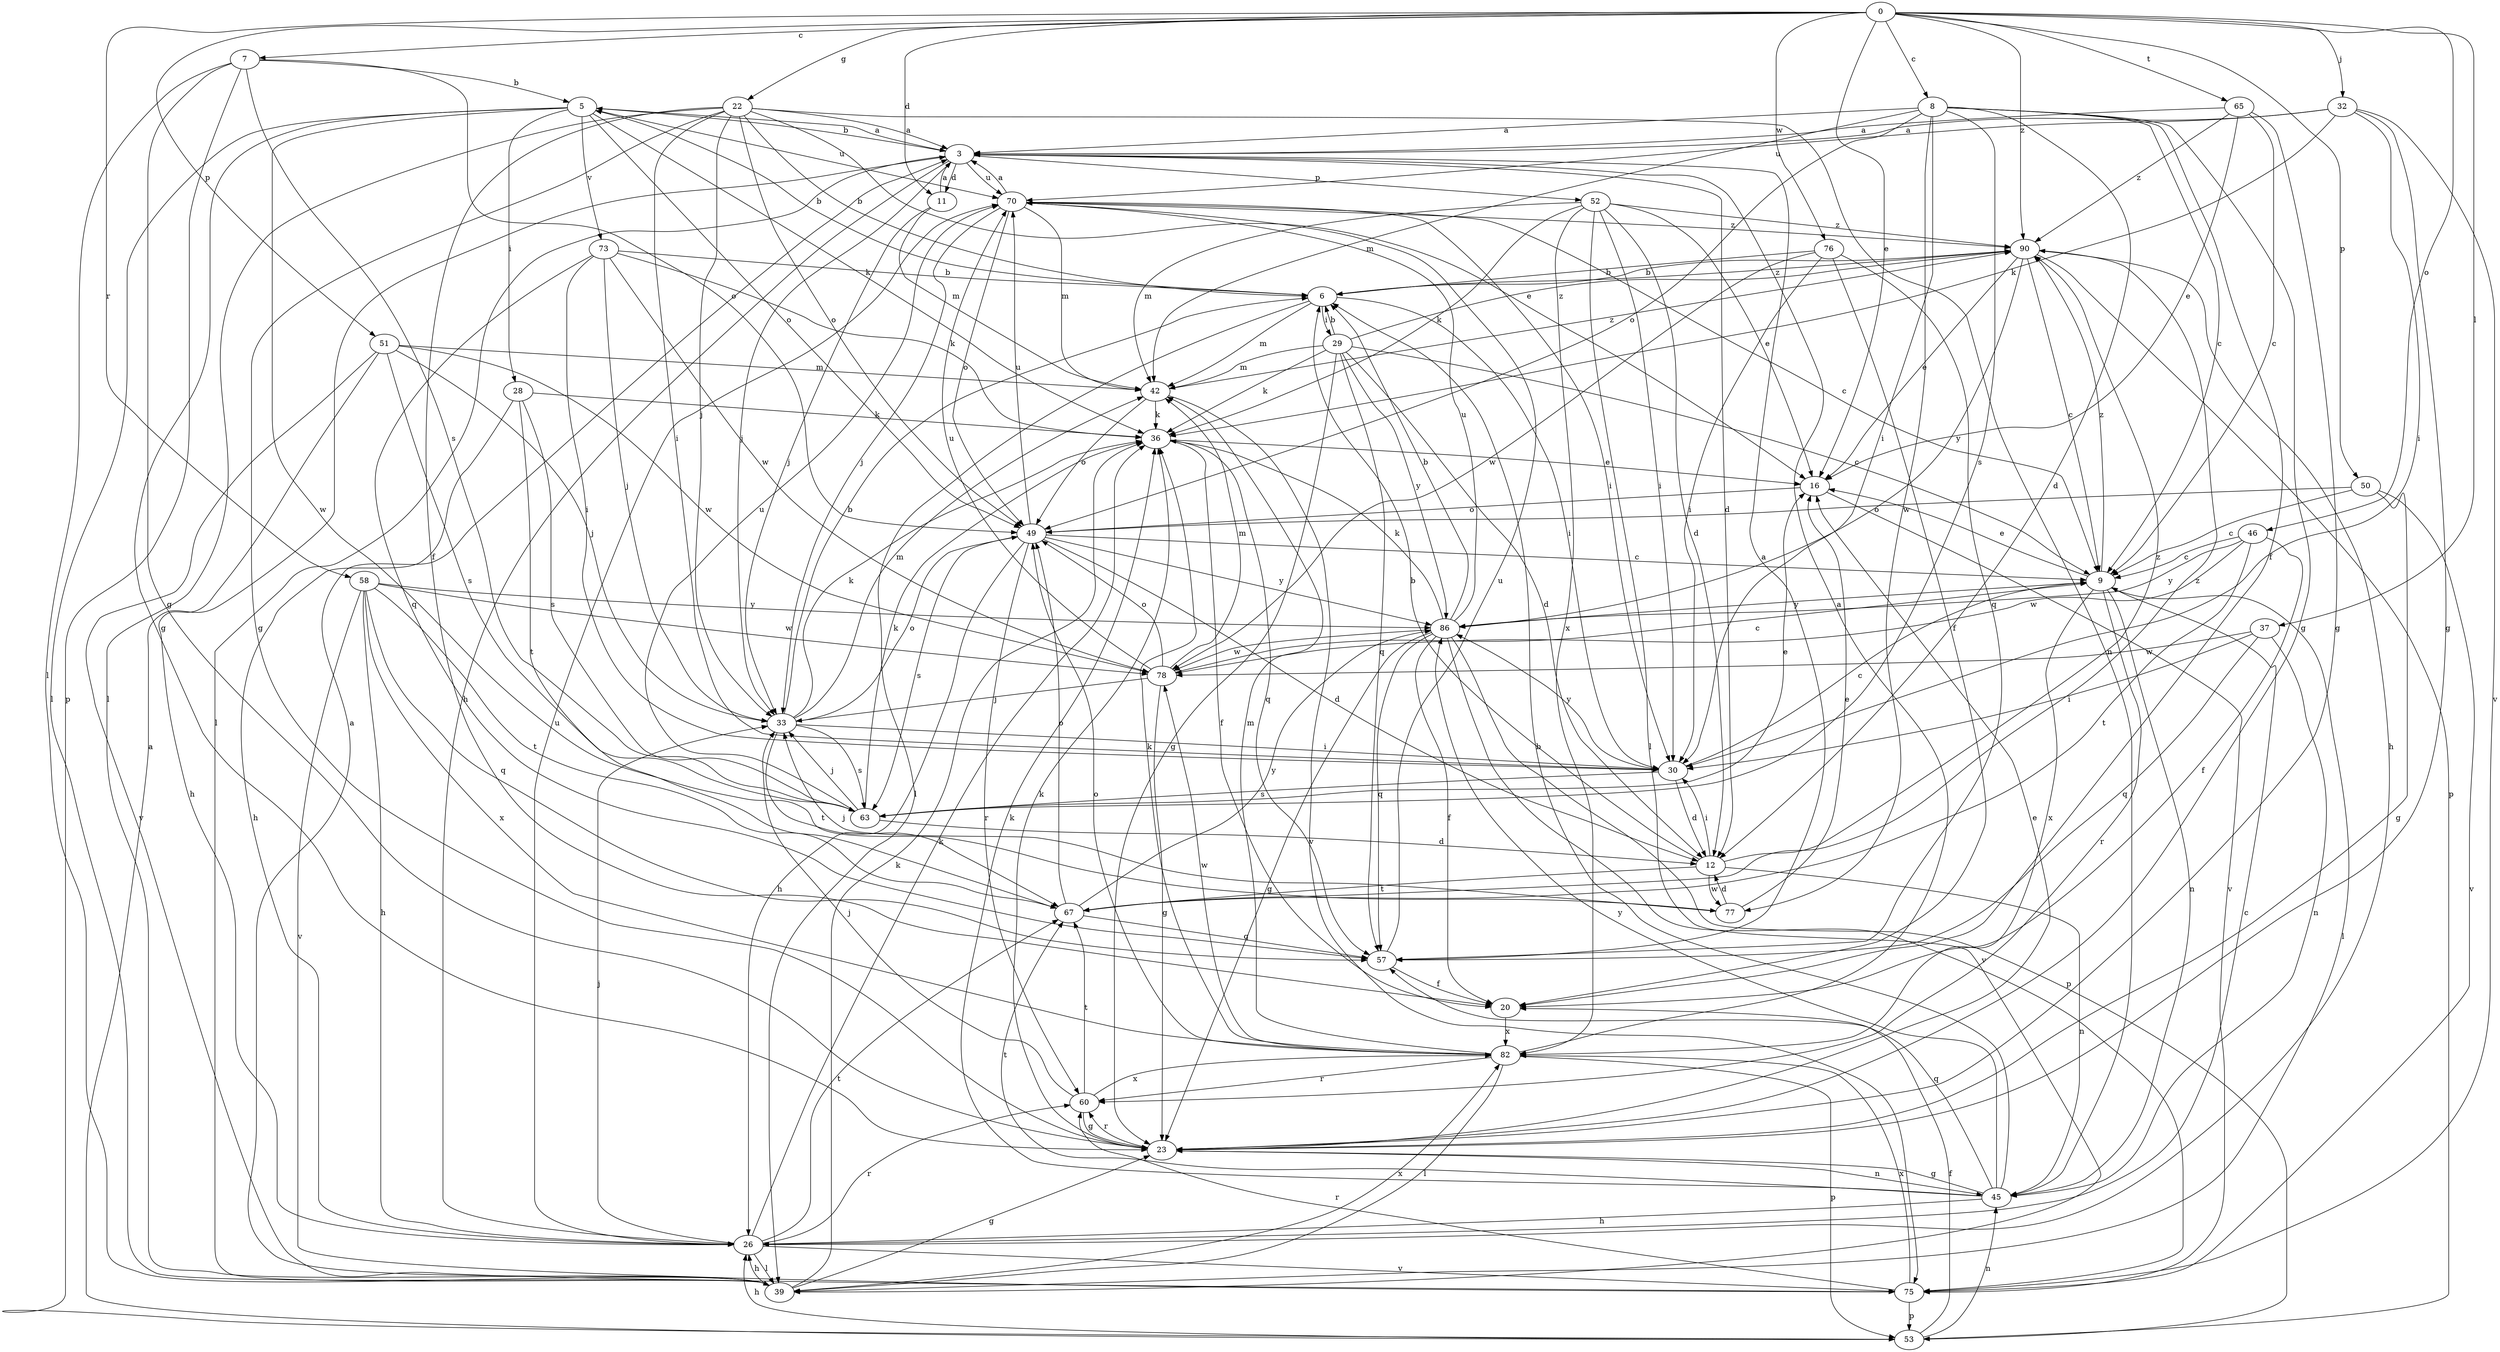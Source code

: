 strict digraph  {
0;
3;
5;
6;
7;
8;
9;
11;
12;
16;
20;
22;
23;
26;
28;
29;
30;
32;
33;
36;
37;
39;
42;
45;
46;
49;
50;
51;
52;
53;
57;
58;
60;
63;
65;
67;
70;
73;
75;
76;
77;
78;
82;
86;
90;
0 -> 7  [label=c];
0 -> 8  [label=c];
0 -> 11  [label=d];
0 -> 16  [label=e];
0 -> 22  [label=g];
0 -> 32  [label=j];
0 -> 37  [label=l];
0 -> 46  [label=o];
0 -> 50  [label=p];
0 -> 51  [label=p];
0 -> 58  [label=r];
0 -> 65  [label=t];
0 -> 76  [label=w];
0 -> 90  [label=z];
3 -> 5  [label=b];
3 -> 11  [label=d];
3 -> 12  [label=d];
3 -> 26  [label=h];
3 -> 33  [label=j];
3 -> 39  [label=l];
3 -> 52  [label=p];
3 -> 70  [label=u];
5 -> 3  [label=a];
5 -> 23  [label=g];
5 -> 28  [label=i];
5 -> 36  [label=k];
5 -> 39  [label=l];
5 -> 49  [label=o];
5 -> 70  [label=u];
5 -> 73  [label=v];
5 -> 77  [label=w];
6 -> 5  [label=b];
6 -> 29  [label=i];
6 -> 30  [label=i];
6 -> 39  [label=l];
6 -> 42  [label=m];
6 -> 90  [label=z];
7 -> 5  [label=b];
7 -> 23  [label=g];
7 -> 39  [label=l];
7 -> 49  [label=o];
7 -> 53  [label=p];
7 -> 63  [label=s];
8 -> 3  [label=a];
8 -> 9  [label=c];
8 -> 12  [label=d];
8 -> 20  [label=f];
8 -> 23  [label=g];
8 -> 30  [label=i];
8 -> 42  [label=m];
8 -> 49  [label=o];
8 -> 63  [label=s];
8 -> 77  [label=w];
9 -> 16  [label=e];
9 -> 39  [label=l];
9 -> 45  [label=n];
9 -> 60  [label=r];
9 -> 82  [label=x];
9 -> 86  [label=y];
9 -> 90  [label=z];
11 -> 3  [label=a];
11 -> 33  [label=j];
11 -> 42  [label=m];
12 -> 6  [label=b];
12 -> 30  [label=i];
12 -> 45  [label=n];
12 -> 67  [label=t];
12 -> 77  [label=w];
12 -> 90  [label=z];
16 -> 49  [label=o];
16 -> 75  [label=v];
20 -> 82  [label=x];
22 -> 3  [label=a];
22 -> 6  [label=b];
22 -> 16  [label=e];
22 -> 20  [label=f];
22 -> 23  [label=g];
22 -> 30  [label=i];
22 -> 33  [label=j];
22 -> 39  [label=l];
22 -> 45  [label=n];
22 -> 49  [label=o];
23 -> 16  [label=e];
23 -> 36  [label=k];
23 -> 45  [label=n];
23 -> 60  [label=r];
26 -> 9  [label=c];
26 -> 33  [label=j];
26 -> 36  [label=k];
26 -> 39  [label=l];
26 -> 60  [label=r];
26 -> 67  [label=t];
26 -> 70  [label=u];
26 -> 75  [label=v];
28 -> 26  [label=h];
28 -> 36  [label=k];
28 -> 63  [label=s];
28 -> 67  [label=t];
29 -> 6  [label=b];
29 -> 9  [label=c];
29 -> 12  [label=d];
29 -> 23  [label=g];
29 -> 36  [label=k];
29 -> 42  [label=m];
29 -> 57  [label=q];
29 -> 86  [label=y];
29 -> 90  [label=z];
30 -> 9  [label=c];
30 -> 12  [label=d];
30 -> 63  [label=s];
30 -> 86  [label=y];
32 -> 3  [label=a];
32 -> 23  [label=g];
32 -> 30  [label=i];
32 -> 36  [label=k];
32 -> 70  [label=u];
32 -> 75  [label=v];
33 -> 6  [label=b];
33 -> 30  [label=i];
33 -> 36  [label=k];
33 -> 42  [label=m];
33 -> 49  [label=o];
33 -> 63  [label=s];
33 -> 67  [label=t];
36 -> 16  [label=e];
36 -> 20  [label=f];
36 -> 57  [label=q];
37 -> 30  [label=i];
37 -> 45  [label=n];
37 -> 57  [label=q];
37 -> 78  [label=w];
39 -> 3  [label=a];
39 -> 23  [label=g];
39 -> 26  [label=h];
39 -> 36  [label=k];
39 -> 82  [label=x];
42 -> 36  [label=k];
42 -> 49  [label=o];
42 -> 75  [label=v];
42 -> 90  [label=z];
45 -> 6  [label=b];
45 -> 23  [label=g];
45 -> 26  [label=h];
45 -> 36  [label=k];
45 -> 57  [label=q];
45 -> 67  [label=t];
45 -> 86  [label=y];
46 -> 9  [label=c];
46 -> 20  [label=f];
46 -> 67  [label=t];
46 -> 78  [label=w];
46 -> 86  [label=y];
49 -> 9  [label=c];
49 -> 12  [label=d];
49 -> 26  [label=h];
49 -> 60  [label=r];
49 -> 63  [label=s];
49 -> 70  [label=u];
49 -> 86  [label=y];
50 -> 9  [label=c];
50 -> 23  [label=g];
50 -> 49  [label=o];
50 -> 75  [label=v];
51 -> 26  [label=h];
51 -> 33  [label=j];
51 -> 42  [label=m];
51 -> 63  [label=s];
51 -> 75  [label=v];
51 -> 78  [label=w];
52 -> 12  [label=d];
52 -> 16  [label=e];
52 -> 30  [label=i];
52 -> 36  [label=k];
52 -> 39  [label=l];
52 -> 42  [label=m];
52 -> 82  [label=x];
52 -> 90  [label=z];
53 -> 3  [label=a];
53 -> 20  [label=f];
53 -> 26  [label=h];
53 -> 45  [label=n];
57 -> 3  [label=a];
57 -> 20  [label=f];
57 -> 70  [label=u];
58 -> 26  [label=h];
58 -> 57  [label=q];
58 -> 67  [label=t];
58 -> 75  [label=v];
58 -> 78  [label=w];
58 -> 82  [label=x];
58 -> 86  [label=y];
60 -> 23  [label=g];
60 -> 33  [label=j];
60 -> 67  [label=t];
60 -> 82  [label=x];
63 -> 12  [label=d];
63 -> 16  [label=e];
63 -> 33  [label=j];
63 -> 36  [label=k];
63 -> 70  [label=u];
65 -> 3  [label=a];
65 -> 9  [label=c];
65 -> 16  [label=e];
65 -> 23  [label=g];
65 -> 90  [label=z];
67 -> 49  [label=o];
67 -> 57  [label=q];
67 -> 86  [label=y];
67 -> 90  [label=z];
70 -> 3  [label=a];
70 -> 9  [label=c];
70 -> 30  [label=i];
70 -> 33  [label=j];
70 -> 42  [label=m];
70 -> 49  [label=o];
70 -> 90  [label=z];
73 -> 6  [label=b];
73 -> 30  [label=i];
73 -> 33  [label=j];
73 -> 36  [label=k];
73 -> 57  [label=q];
73 -> 78  [label=w];
75 -> 53  [label=p];
75 -> 60  [label=r];
75 -> 82  [label=x];
76 -> 6  [label=b];
76 -> 20  [label=f];
76 -> 30  [label=i];
76 -> 57  [label=q];
76 -> 78  [label=w];
77 -> 12  [label=d];
77 -> 16  [label=e];
77 -> 33  [label=j];
78 -> 9  [label=c];
78 -> 23  [label=g];
78 -> 33  [label=j];
78 -> 42  [label=m];
78 -> 49  [label=o];
78 -> 70  [label=u];
82 -> 3  [label=a];
82 -> 36  [label=k];
82 -> 39  [label=l];
82 -> 42  [label=m];
82 -> 49  [label=o];
82 -> 53  [label=p];
82 -> 60  [label=r];
82 -> 78  [label=w];
86 -> 6  [label=b];
86 -> 20  [label=f];
86 -> 23  [label=g];
86 -> 36  [label=k];
86 -> 53  [label=p];
86 -> 57  [label=q];
86 -> 70  [label=u];
86 -> 75  [label=v];
86 -> 78  [label=w];
90 -> 6  [label=b];
90 -> 9  [label=c];
90 -> 16  [label=e];
90 -> 26  [label=h];
90 -> 53  [label=p];
90 -> 86  [label=y];
}
